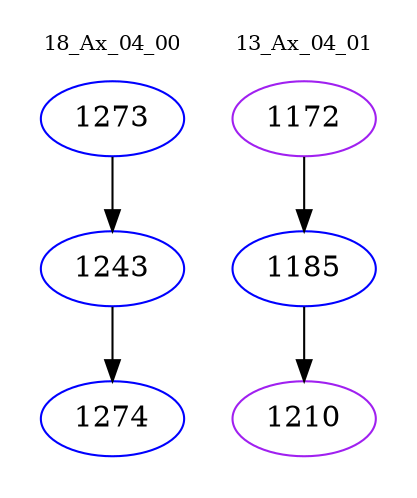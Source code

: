 digraph{
subgraph cluster_0 {
color = white
label = "18_Ax_04_00";
fontsize=10;
T0_1273 [label="1273", color="blue"]
T0_1273 -> T0_1243 [color="black"]
T0_1243 [label="1243", color="blue"]
T0_1243 -> T0_1274 [color="black"]
T0_1274 [label="1274", color="blue"]
}
subgraph cluster_1 {
color = white
label = "13_Ax_04_01";
fontsize=10;
T1_1172 [label="1172", color="purple"]
T1_1172 -> T1_1185 [color="black"]
T1_1185 [label="1185", color="blue"]
T1_1185 -> T1_1210 [color="black"]
T1_1210 [label="1210", color="purple"]
}
}
